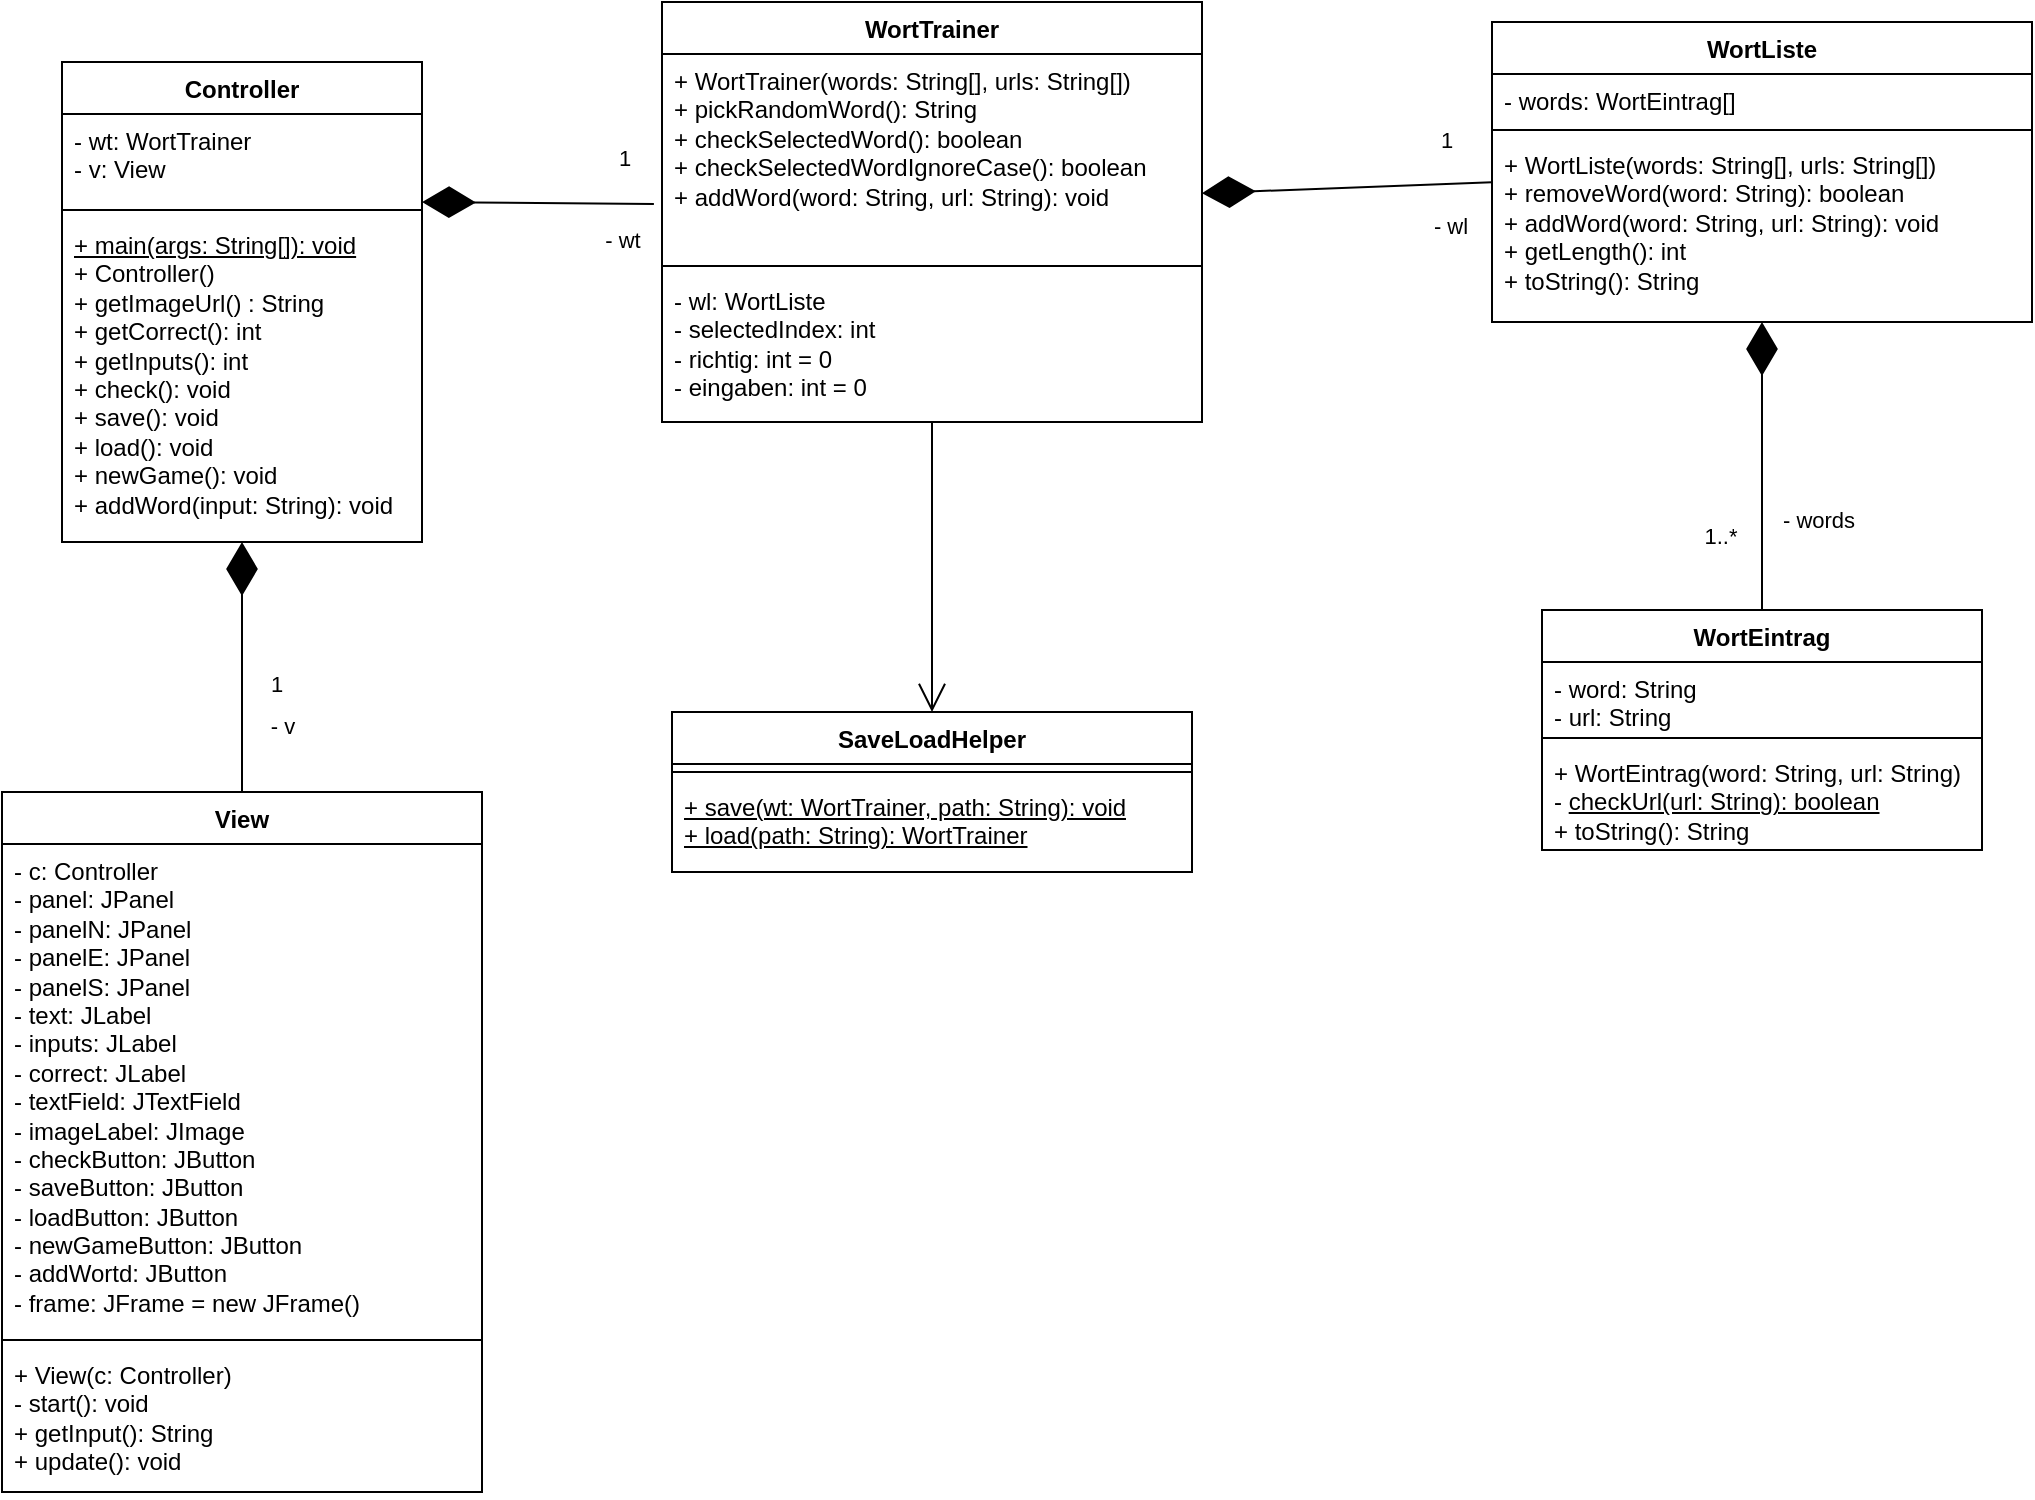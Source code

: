 <mxfile version="24.7.14">
  <diagram name="Page-1" id="6_xeMmDJv4vmlusiRsLN">
    <mxGraphModel dx="1422" dy="750" grid="1" gridSize="10" guides="1" tooltips="1" connect="1" arrows="1" fold="1" page="1" pageScale="1" pageWidth="1100" pageHeight="850" math="0" shadow="0">
      <root>
        <mxCell id="0" />
        <mxCell id="1" parent="0" />
        <mxCell id="EpsXgyq4a-fUSZzQIUw1-37" value="&lt;div&gt;WortTrainer&lt;/div&gt;" style="swimlane;fontStyle=1;align=center;verticalAlign=top;childLayout=stackLayout;horizontal=1;startSize=26;horizontalStack=0;resizeParent=1;resizeParentMax=0;resizeLast=0;collapsible=1;marginBottom=0;whiteSpace=wrap;html=1;" parent="1" vertex="1">
          <mxGeometry x="670" y="190" width="270" height="210" as="geometry" />
        </mxCell>
        <mxCell id="EpsXgyq4a-fUSZzQIUw1-38" value="&lt;div&gt;+ WortTrainer(words: String[], urls: String[])&lt;/div&gt;&lt;div&gt;+ pickRandomWord(): String&lt;/div&gt;&lt;div&gt;+ checkSelectedWord(): boolean&lt;/div&gt;&lt;div&gt;+ checkSelectedWordIgnoreCase(): boolean&lt;/div&gt;&lt;div&gt;+ addWord(word: String, url: String): void&lt;/div&gt;" style="text;strokeColor=none;fillColor=none;align=left;verticalAlign=top;spacingLeft=4;spacingRight=4;overflow=hidden;rotatable=0;points=[[0,0.5],[1,0.5]];portConstraint=eastwest;whiteSpace=wrap;html=1;" parent="EpsXgyq4a-fUSZzQIUw1-37" vertex="1">
          <mxGeometry y="26" width="270" height="102" as="geometry" />
        </mxCell>
        <mxCell id="EpsXgyq4a-fUSZzQIUw1-39" value="" style="line;strokeWidth=1;fillColor=none;align=left;verticalAlign=middle;spacingTop=-1;spacingLeft=3;spacingRight=3;rotatable=0;labelPosition=right;points=[];portConstraint=eastwest;strokeColor=inherit;" parent="EpsXgyq4a-fUSZzQIUw1-37" vertex="1">
          <mxGeometry y="128" width="270" height="8" as="geometry" />
        </mxCell>
        <mxCell id="EpsXgyq4a-fUSZzQIUw1-40" value="&lt;div&gt;- wl: WortListe&lt;/div&gt;&lt;div&gt;- selectedIndex: int&lt;/div&gt;&lt;div&gt;- richtig: int = 0&lt;/div&gt;&lt;div&gt;- eingaben: int = 0&lt;/div&gt;" style="text;strokeColor=none;fillColor=none;align=left;verticalAlign=top;spacingLeft=4;spacingRight=4;overflow=hidden;rotatable=0;points=[[0,0.5],[1,0.5]];portConstraint=eastwest;whiteSpace=wrap;html=1;" parent="EpsXgyq4a-fUSZzQIUw1-37" vertex="1">
          <mxGeometry y="136" width="270" height="74" as="geometry" />
        </mxCell>
        <mxCell id="EpsXgyq4a-fUSZzQIUw1-41" value="&lt;div&gt;WortListe&lt;/div&gt;&lt;div&gt;&lt;br&gt;&lt;/div&gt;" style="swimlane;fontStyle=1;align=center;verticalAlign=top;childLayout=stackLayout;horizontal=1;startSize=26;horizontalStack=0;resizeParent=1;resizeParentMax=0;resizeLast=0;collapsible=1;marginBottom=0;whiteSpace=wrap;html=1;" parent="1" vertex="1">
          <mxGeometry x="1085" y="200" width="270" height="150" as="geometry" />
        </mxCell>
        <mxCell id="EpsXgyq4a-fUSZzQIUw1-42" value="- words: WortEintrag[]" style="text;strokeColor=none;fillColor=none;align=left;verticalAlign=top;spacingLeft=4;spacingRight=4;overflow=hidden;rotatable=0;points=[[0,0.5],[1,0.5]];portConstraint=eastwest;whiteSpace=wrap;html=1;" parent="EpsXgyq4a-fUSZzQIUw1-41" vertex="1">
          <mxGeometry y="26" width="270" height="24" as="geometry" />
        </mxCell>
        <mxCell id="EpsXgyq4a-fUSZzQIUw1-43" value="" style="line;strokeWidth=1;fillColor=none;align=left;verticalAlign=middle;spacingTop=-1;spacingLeft=3;spacingRight=3;rotatable=0;labelPosition=right;points=[];portConstraint=eastwest;strokeColor=inherit;" parent="EpsXgyq4a-fUSZzQIUw1-41" vertex="1">
          <mxGeometry y="50" width="270" height="8" as="geometry" />
        </mxCell>
        <mxCell id="EpsXgyq4a-fUSZzQIUw1-44" value="&lt;div&gt;+ WortListe(words: String[], urls: String[])&lt;/div&gt;&lt;div&gt;+ removeWord(word: String): boolean&lt;/div&gt;&lt;div&gt;+ addWord(word: String, url: String): void&lt;/div&gt;&lt;div&gt;+ getLength(): int&lt;/div&gt;&lt;div&gt;+ toString(): String&lt;/div&gt;" style="text;strokeColor=none;fillColor=none;align=left;verticalAlign=top;spacingLeft=4;spacingRight=4;overflow=hidden;rotatable=0;points=[[0,0.5],[1,0.5]];portConstraint=eastwest;whiteSpace=wrap;html=1;" parent="EpsXgyq4a-fUSZzQIUw1-41" vertex="1">
          <mxGeometry y="58" width="270" height="92" as="geometry" />
        </mxCell>
        <mxCell id="EpsXgyq4a-fUSZzQIUw1-45" value="WortEintrag" style="swimlane;fontStyle=1;align=center;verticalAlign=top;childLayout=stackLayout;horizontal=1;startSize=26;horizontalStack=0;resizeParent=1;resizeParentMax=0;resizeLast=0;collapsible=1;marginBottom=0;whiteSpace=wrap;html=1;" parent="1" vertex="1">
          <mxGeometry x="1110" y="494" width="220" height="120" as="geometry">
            <mxRectangle x="810" y="334" width="100" height="30" as="alternateBounds" />
          </mxGeometry>
        </mxCell>
        <mxCell id="EpsXgyq4a-fUSZzQIUw1-46" value="&lt;div&gt;- word: String&lt;/div&gt;&lt;div&gt;- url: String&lt;/div&gt;" style="text;strokeColor=none;fillColor=none;align=left;verticalAlign=top;spacingLeft=4;spacingRight=4;overflow=hidden;rotatable=0;points=[[0,0.5],[1,0.5]];portConstraint=eastwest;whiteSpace=wrap;html=1;" parent="EpsXgyq4a-fUSZzQIUw1-45" vertex="1">
          <mxGeometry y="26" width="220" height="34" as="geometry" />
        </mxCell>
        <mxCell id="EpsXgyq4a-fUSZzQIUw1-47" value="" style="line;strokeWidth=1;fillColor=none;align=left;verticalAlign=middle;spacingTop=-1;spacingLeft=3;spacingRight=3;rotatable=0;labelPosition=right;points=[];portConstraint=eastwest;strokeColor=inherit;" parent="EpsXgyq4a-fUSZzQIUw1-45" vertex="1">
          <mxGeometry y="60" width="220" height="8" as="geometry" />
        </mxCell>
        <mxCell id="EpsXgyq4a-fUSZzQIUw1-48" value="&lt;div&gt;+ WortEintrag(word: String, url: String)&lt;/div&gt;&lt;div&gt;- &lt;u&gt;checkUrl(url: String): boolean&lt;/u&gt;&lt;/div&gt;&lt;div&gt;+ toString(): String&lt;br&gt;&lt;/div&gt;&lt;div&gt;&lt;br&gt;&lt;/div&gt;" style="text;strokeColor=none;fillColor=none;align=left;verticalAlign=top;spacingLeft=4;spacingRight=4;overflow=hidden;rotatable=0;points=[[0,0.5],[1,0.5]];portConstraint=eastwest;whiteSpace=wrap;html=1;" parent="EpsXgyq4a-fUSZzQIUw1-45" vertex="1">
          <mxGeometry y="68" width="220" height="52" as="geometry" />
        </mxCell>
        <mxCell id="EpsXgyq4a-fUSZzQIUw1-49" value="" style="endArrow=diamondThin;endFill=1;endSize=24;html=1;rounded=0;exitX=0.5;exitY=0;exitDx=0;exitDy=0;" parent="1" source="EpsXgyq4a-fUSZzQIUw1-45" target="EpsXgyq4a-fUSZzQIUw1-44" edge="1">
          <mxGeometry width="160" relative="1" as="geometry">
            <mxPoint x="910" y="514" as="sourcePoint" />
            <mxPoint x="1210" y="434" as="targetPoint" />
          </mxGeometry>
        </mxCell>
        <mxCell id="EpsXgyq4a-fUSZzQIUw1-50" value="- words" style="edgeLabel;html=1;align=center;verticalAlign=middle;resizable=0;points=[];" parent="EpsXgyq4a-fUSZzQIUw1-49" vertex="1" connectable="0">
          <mxGeometry x="0.267" y="-1" relative="1" as="geometry">
            <mxPoint x="27" y="46" as="offset" />
          </mxGeometry>
        </mxCell>
        <mxCell id="EpsXgyq4a-fUSZzQIUw1-51" value="&lt;div&gt;1..*&lt;/div&gt;" style="edgeLabel;html=1;align=center;verticalAlign=middle;resizable=0;points=[];" parent="EpsXgyq4a-fUSZzQIUw1-49" vertex="1" connectable="0">
          <mxGeometry x="-0.4" relative="1" as="geometry">
            <mxPoint x="-21" y="6" as="offset" />
          </mxGeometry>
        </mxCell>
        <mxCell id="EpsXgyq4a-fUSZzQIUw1-52" value="" style="endArrow=diamondThin;endFill=1;endSize=24;html=1;rounded=0;" parent="1" source="EpsXgyq4a-fUSZzQIUw1-41" edge="1">
          <mxGeometry width="160" relative="1" as="geometry">
            <mxPoint x="910" y="514" as="sourcePoint" />
            <mxPoint x="940" y="285.607" as="targetPoint" />
          </mxGeometry>
        </mxCell>
        <mxCell id="EpsXgyq4a-fUSZzQIUw1-53" value="&lt;div&gt;- wl&lt;/div&gt;" style="edgeLabel;html=1;align=center;verticalAlign=middle;resizable=0;points=[];" parent="EpsXgyq4a-fUSZzQIUw1-52" vertex="1" connectable="0">
          <mxGeometry x="0.483" y="-2" relative="1" as="geometry">
            <mxPoint x="86" y="20" as="offset" />
          </mxGeometry>
        </mxCell>
        <mxCell id="EpsXgyq4a-fUSZzQIUw1-54" value="1" style="edgeLabel;html=1;align=center;verticalAlign=middle;resizable=0;points=[];" parent="EpsXgyq4a-fUSZzQIUw1-52" vertex="1" connectable="0">
          <mxGeometry x="-0.47" y="-2" relative="1" as="geometry">
            <mxPoint x="15" y="-21" as="offset" />
          </mxGeometry>
        </mxCell>
        <mxCell id="EpsXgyq4a-fUSZzQIUw1-55" value="&lt;div&gt;Controller&lt;/div&gt;" style="swimlane;fontStyle=1;align=center;verticalAlign=top;childLayout=stackLayout;horizontal=1;startSize=26;horizontalStack=0;resizeParent=1;resizeParentMax=0;resizeLast=0;collapsible=1;marginBottom=0;whiteSpace=wrap;html=1;" parent="1" vertex="1">
          <mxGeometry x="370" y="220" width="180" height="240" as="geometry" />
        </mxCell>
        <mxCell id="EpsXgyq4a-fUSZzQIUw1-56" value="&lt;div&gt;- wt: WortTrainer&lt;/div&gt;&lt;div&gt;- v: View&lt;br&gt;&lt;/div&gt;" style="text;strokeColor=none;fillColor=none;align=left;verticalAlign=top;spacingLeft=4;spacingRight=4;overflow=hidden;rotatable=0;points=[[0,0.5],[1,0.5]];portConstraint=eastwest;whiteSpace=wrap;html=1;" parent="EpsXgyq4a-fUSZzQIUw1-55" vertex="1">
          <mxGeometry y="26" width="180" height="44" as="geometry" />
        </mxCell>
        <mxCell id="EpsXgyq4a-fUSZzQIUw1-57" value="" style="line;strokeWidth=1;fillColor=none;align=left;verticalAlign=middle;spacingTop=-1;spacingLeft=3;spacingRight=3;rotatable=0;labelPosition=right;points=[];portConstraint=eastwest;strokeColor=inherit;" parent="EpsXgyq4a-fUSZzQIUw1-55" vertex="1">
          <mxGeometry y="70" width="180" height="8" as="geometry" />
        </mxCell>
        <mxCell id="EpsXgyq4a-fUSZzQIUw1-58" value="&lt;div&gt;&lt;u&gt;+ main(args: String[]): void&lt;/u&gt;&lt;/div&gt;+ Controller()&lt;div&gt;+ getImageUrl() : String&lt;/div&gt;&lt;div&gt;+ getCorrect(): int&lt;/div&gt;&lt;div&gt;+ getInputs(): int&lt;/div&gt;&lt;div&gt;+ check(): void&lt;/div&gt;&lt;div&gt;+ save(): void&lt;/div&gt;&lt;div&gt;+ load(): void&lt;/div&gt;&lt;div&gt;+ newGame(): void&lt;/div&gt;&lt;div&gt;+ addWord(input: String): void&lt;/div&gt;" style="text;strokeColor=none;fillColor=none;align=left;verticalAlign=top;spacingLeft=4;spacingRight=4;overflow=hidden;rotatable=0;points=[[0,0.5],[1,0.5]];portConstraint=eastwest;whiteSpace=wrap;html=1;" parent="EpsXgyq4a-fUSZzQIUw1-55" vertex="1">
          <mxGeometry y="78" width="180" height="162" as="geometry" />
        </mxCell>
        <mxCell id="EpsXgyq4a-fUSZzQIUw1-59" value="" style="endArrow=diamondThin;endFill=1;endSize=24;html=1;rounded=0;exitX=-0.015;exitY=0.735;exitDx=0;exitDy=0;exitPerimeter=0;" parent="1" source="EpsXgyq4a-fUSZzQIUw1-38" edge="1">
          <mxGeometry width="160" relative="1" as="geometry">
            <mxPoint x="630" y="280" as="sourcePoint" />
            <mxPoint x="550" y="290" as="targetPoint" />
          </mxGeometry>
        </mxCell>
        <mxCell id="EpsXgyq4a-fUSZzQIUw1-60" value="&lt;div&gt;- wt&lt;/div&gt;" style="edgeLabel;html=1;align=center;verticalAlign=middle;resizable=0;points=[];" parent="EpsXgyq4a-fUSZzQIUw1-59" vertex="1" connectable="0">
          <mxGeometry x="0.483" y="-2" relative="1" as="geometry">
            <mxPoint x="70" y="20" as="offset" />
          </mxGeometry>
        </mxCell>
        <mxCell id="EpsXgyq4a-fUSZzQIUw1-61" value="1" style="edgeLabel;html=1;align=center;verticalAlign=middle;resizable=0;points=[];" parent="EpsXgyq4a-fUSZzQIUw1-59" vertex="1" connectable="0">
          <mxGeometry x="-0.47" y="-2" relative="1" as="geometry">
            <mxPoint x="15" y="-21" as="offset" />
          </mxGeometry>
        </mxCell>
        <mxCell id="EpsXgyq4a-fUSZzQIUw1-62" value="View" style="swimlane;fontStyle=1;align=center;verticalAlign=top;childLayout=stackLayout;horizontal=1;startSize=26;horizontalStack=0;resizeParent=1;resizeParentMax=0;resizeLast=0;collapsible=1;marginBottom=0;whiteSpace=wrap;html=1;" parent="1" vertex="1">
          <mxGeometry x="340" y="585" width="240" height="350" as="geometry" />
        </mxCell>
        <mxCell id="EpsXgyq4a-fUSZzQIUw1-63" value="&lt;div&gt;- c: Controller&lt;/div&gt;&lt;div&gt;- panel: JPanel&lt;/div&gt;&lt;div&gt;- panelN: JPanel&lt;/div&gt;&lt;div&gt;- panelE: JPanel&lt;/div&gt;&lt;div&gt;- panelS: JPanel&lt;/div&gt;&lt;div&gt;- text: JLabel&lt;/div&gt;&lt;div&gt;- inputs: JLabel&lt;/div&gt;&lt;div&gt;- correct: JLabel&lt;/div&gt;&lt;div&gt;- textField: JTextField&lt;/div&gt;&lt;div&gt;- imageLabel: JImage&lt;br&gt;&lt;/div&gt;&lt;div&gt;- checkButton: JButton&lt;/div&gt;&lt;div&gt;- saveButton: JButton&lt;/div&gt;&lt;div&gt;- loadButton: JButton&lt;/div&gt;&lt;div&gt;- newGameButton: JButton&lt;/div&gt;&lt;div&gt;- addWortd: JButton&lt;br&gt;&lt;/div&gt;&lt;div&gt;- frame: JFrame = new JFrame()&lt;/div&gt;" style="text;strokeColor=none;fillColor=none;align=left;verticalAlign=top;spacingLeft=4;spacingRight=4;overflow=hidden;rotatable=0;points=[[0,0.5],[1,0.5]];portConstraint=eastwest;whiteSpace=wrap;html=1;" parent="EpsXgyq4a-fUSZzQIUw1-62" vertex="1">
          <mxGeometry y="26" width="240" height="244" as="geometry" />
        </mxCell>
        <mxCell id="EpsXgyq4a-fUSZzQIUw1-64" value="" style="line;strokeWidth=1;fillColor=none;align=left;verticalAlign=middle;spacingTop=-1;spacingLeft=3;spacingRight=3;rotatable=0;labelPosition=right;points=[];portConstraint=eastwest;strokeColor=inherit;" parent="EpsXgyq4a-fUSZzQIUw1-62" vertex="1">
          <mxGeometry y="270" width="240" height="8" as="geometry" />
        </mxCell>
        <mxCell id="EpsXgyq4a-fUSZzQIUw1-65" value="&lt;div&gt;+ View(c: Controller)&lt;/div&gt;&lt;div&gt;- start(): void&lt;br&gt;&lt;/div&gt;&lt;div&gt;+ getInput(): String&lt;/div&gt;&lt;div&gt;+ update(): void&lt;br&gt;&lt;/div&gt;" style="text;strokeColor=none;fillColor=none;align=left;verticalAlign=top;spacingLeft=4;spacingRight=4;overflow=hidden;rotatable=0;points=[[0,0.5],[1,0.5]];portConstraint=eastwest;whiteSpace=wrap;html=1;" parent="EpsXgyq4a-fUSZzQIUw1-62" vertex="1">
          <mxGeometry y="278" width="240" height="72" as="geometry" />
        </mxCell>
        <mxCell id="EpsXgyq4a-fUSZzQIUw1-66" value="" style="endArrow=diamondThin;endFill=1;endSize=24;html=1;rounded=0;" parent="1" source="EpsXgyq4a-fUSZzQIUw1-62" target="EpsXgyq4a-fUSZzQIUw1-58" edge="1">
          <mxGeometry width="160" relative="1" as="geometry">
            <mxPoint x="676" y="301" as="sourcePoint" />
            <mxPoint x="540" y="299.997" as="targetPoint" />
            <Array as="points" />
          </mxGeometry>
        </mxCell>
        <mxCell id="EpsXgyq4a-fUSZzQIUw1-67" value="&lt;div&gt;- v&lt;br&gt;&lt;/div&gt;" style="edgeLabel;html=1;align=center;verticalAlign=middle;resizable=0;points=[];" parent="EpsXgyq4a-fUSZzQIUw1-66" vertex="1" connectable="0">
          <mxGeometry x="0.483" y="-2" relative="1" as="geometry">
            <mxPoint x="18" y="59" as="offset" />
          </mxGeometry>
        </mxCell>
        <mxCell id="EpsXgyq4a-fUSZzQIUw1-68" value="1" style="edgeLabel;html=1;align=center;verticalAlign=middle;resizable=0;points=[];" parent="EpsXgyq4a-fUSZzQIUw1-66" vertex="1" connectable="0">
          <mxGeometry x="-0.47" y="-2" relative="1" as="geometry">
            <mxPoint x="15" y="-21" as="offset" />
          </mxGeometry>
        </mxCell>
        <mxCell id="EpsXgyq4a-fUSZzQIUw1-69" value="SaveLoadHelper" style="swimlane;fontStyle=1;align=center;verticalAlign=top;childLayout=stackLayout;horizontal=1;startSize=26;horizontalStack=0;resizeParent=1;resizeParentMax=0;resizeLast=0;collapsible=1;marginBottom=0;whiteSpace=wrap;html=1;" parent="1" vertex="1">
          <mxGeometry x="675" y="545" width="260" height="80" as="geometry" />
        </mxCell>
        <mxCell id="EpsXgyq4a-fUSZzQIUw1-70" value="" style="line;strokeWidth=1;fillColor=none;align=left;verticalAlign=middle;spacingTop=-1;spacingLeft=3;spacingRight=3;rotatable=0;labelPosition=right;points=[];portConstraint=eastwest;strokeColor=inherit;" parent="EpsXgyq4a-fUSZzQIUw1-69" vertex="1">
          <mxGeometry y="26" width="260" height="8" as="geometry" />
        </mxCell>
        <mxCell id="EpsXgyq4a-fUSZzQIUw1-71" value="&lt;u&gt;+ save(wt: WortTrainer, path: String): void&lt;/u&gt;&lt;div&gt;&lt;u&gt;+ load(path: String): WortTrainer&lt;/u&gt;&lt;/div&gt;" style="text;strokeColor=none;fillColor=none;align=left;verticalAlign=top;spacingLeft=4;spacingRight=4;overflow=hidden;rotatable=0;points=[[0,0.5],[1,0.5]];portConstraint=eastwest;whiteSpace=wrap;html=1;" parent="EpsXgyq4a-fUSZzQIUw1-69" vertex="1">
          <mxGeometry y="34" width="260" height="46" as="geometry" />
        </mxCell>
        <mxCell id="EpsXgyq4a-fUSZzQIUw1-72" value="" style="endArrow=open;endFill=1;endSize=12;html=1;rounded=0;entryX=0.5;entryY=0;entryDx=0;entryDy=0;" parent="1" source="EpsXgyq4a-fUSZzQIUw1-40" target="EpsXgyq4a-fUSZzQIUw1-69" edge="1">
          <mxGeometry width="160" relative="1" as="geometry">
            <mxPoint x="840" y="520" as="sourcePoint" />
            <mxPoint x="1000" y="520" as="targetPoint" />
          </mxGeometry>
        </mxCell>
      </root>
    </mxGraphModel>
  </diagram>
</mxfile>
